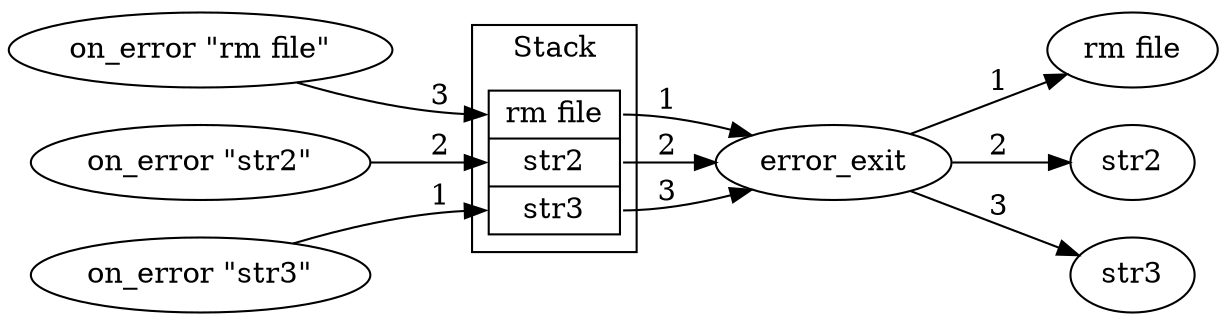 digraph{
	
	rankdir=LR;
	on_error_1[label="on_error \"rm file\""];
	on_error_2[label="on_error \"str2\""];
	on_error_3[label="on_error \"str3\""];
	error_exit;
	subgraph cluster0{
		label="Stack";
		Stack[shape=record, label="<a>rm file|<b>str2|<c>str3"]
	}
	on_error_1 -> Stack:a[label="3"];
	on_error_2 -> Stack:b[label="2"];
	on_error_3 -> Stack:c[label="1"];
	Stack:a -> error_exit[label="1"];
	Stack:b -> error_exit[label="2"];
	Stack:c -> error_exit[label="3"];
	error_exit -> "rm file"[label="1"];
	error_exit -> "str2"[label="2"];
	error_exit -> "str3"[label="3"];
}
